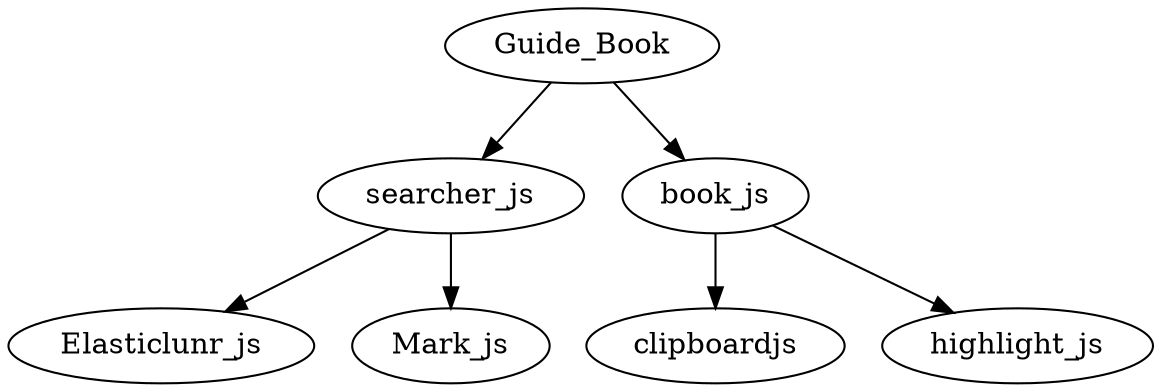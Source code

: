 digraph	"Dev Tools" {
	concentrate = true;

	Guide_Book[href="https://developer.holochain.org/guide/latest/"];

	searcher_js[href="https://developer.holochain.org/guide/latest/searcher.js"];
	Elasticlunr_js[href="http://elasticlunr.com/"];
	Mark_js[href = "https://markjs.io/"];

	book_js[href="https://developer.holochain.org/guide/latest/book.js"];
	clipboardjs[href="https://clipboardjs.com/"];
	highlight_js[href="https://highlightjs.org/"];

	Guide_Book -> searcher_js;
	searcher_js -> Elasticlunr_js;
	searcher_js -> Mark_js;

	Guide_Book -> book_js;
	book_js -> clipboardjs;
	book_js -> highlight_js;
}